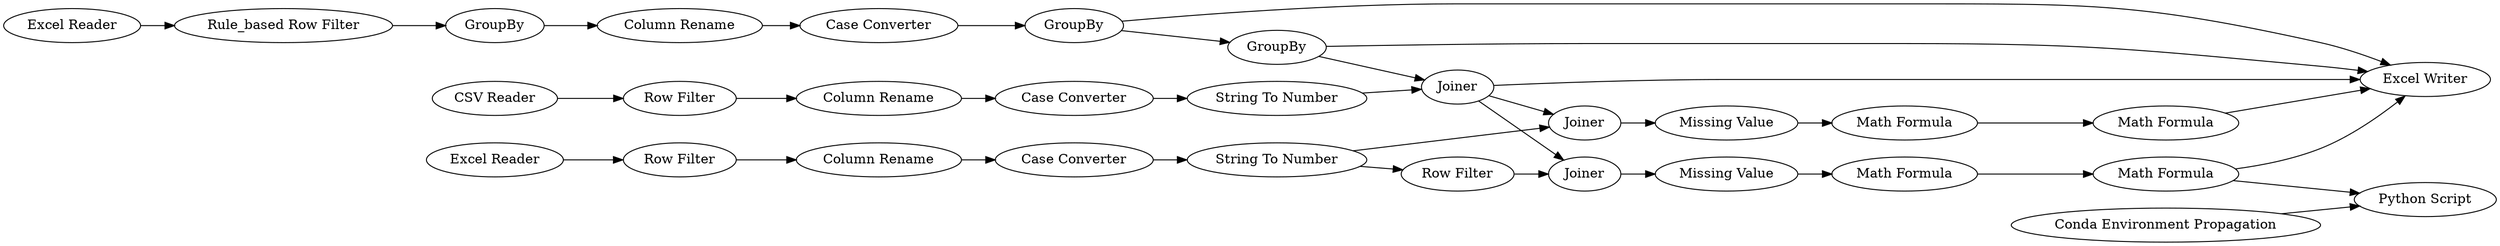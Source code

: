 digraph {
	18 -> 30
	14 -> 16
	10 -> 32
	12 -> 14
	21 -> 8
	7 -> 12
	34 -> 35
	3 -> 28
	24 -> 18
	38 -> 37
	6 -> 11
	28 -> 7
	31 -> 32
	11 -> 17
	10 -> 8
	36 -> 8
	25 -> 10
	9 -> 19
	33 -> 34
	21 -> 10
	24 -> 31
	16 -> 21
	20 -> 24
	35 -> 8
	30 -> 29
	29 -> 36
	32 -> 33
	19 -> 20
	35 -> 37
	5 -> 6
	17 -> 25
	10 -> 18
	16 -> 8
	4 -> 9
	7 [label=GroupBy]
	9 [label="Row Filter"]
	18 [label=Joiner]
	21 [label=GroupBy]
	8 [label="Excel Writer"]
	17 [label="Case Converter"]
	3 [label="Excel Reader"]
	19 [label="Column Rename"]
	24 [label="String To Number"]
	31 [label="Row Filter"]
	6 [label="Row Filter"]
	25 [label="String To Number"]
	10 [label=Joiner]
	12 [label="Column Rename"]
	16 [label=GroupBy]
	30 [label="Missing Value"]
	28 [label="Rule_based Row Filter"]
	11 [label="Column Rename"]
	4 [label="Excel Reader"]
	14 [label="Case Converter"]
	38 [label="Conda Environment Propagation"]
	5 [label="CSV Reader"]
	20 [label="Case Converter"]
	35 [label="Math Formula"]
	34 [label="Math Formula"]
	29 [label="Math Formula"]
	36 [label="Math Formula"]
	33 [label="Missing Value"]
	32 [label=Joiner]
	37 [label="Python Script"]
	rankdir=LR
}

